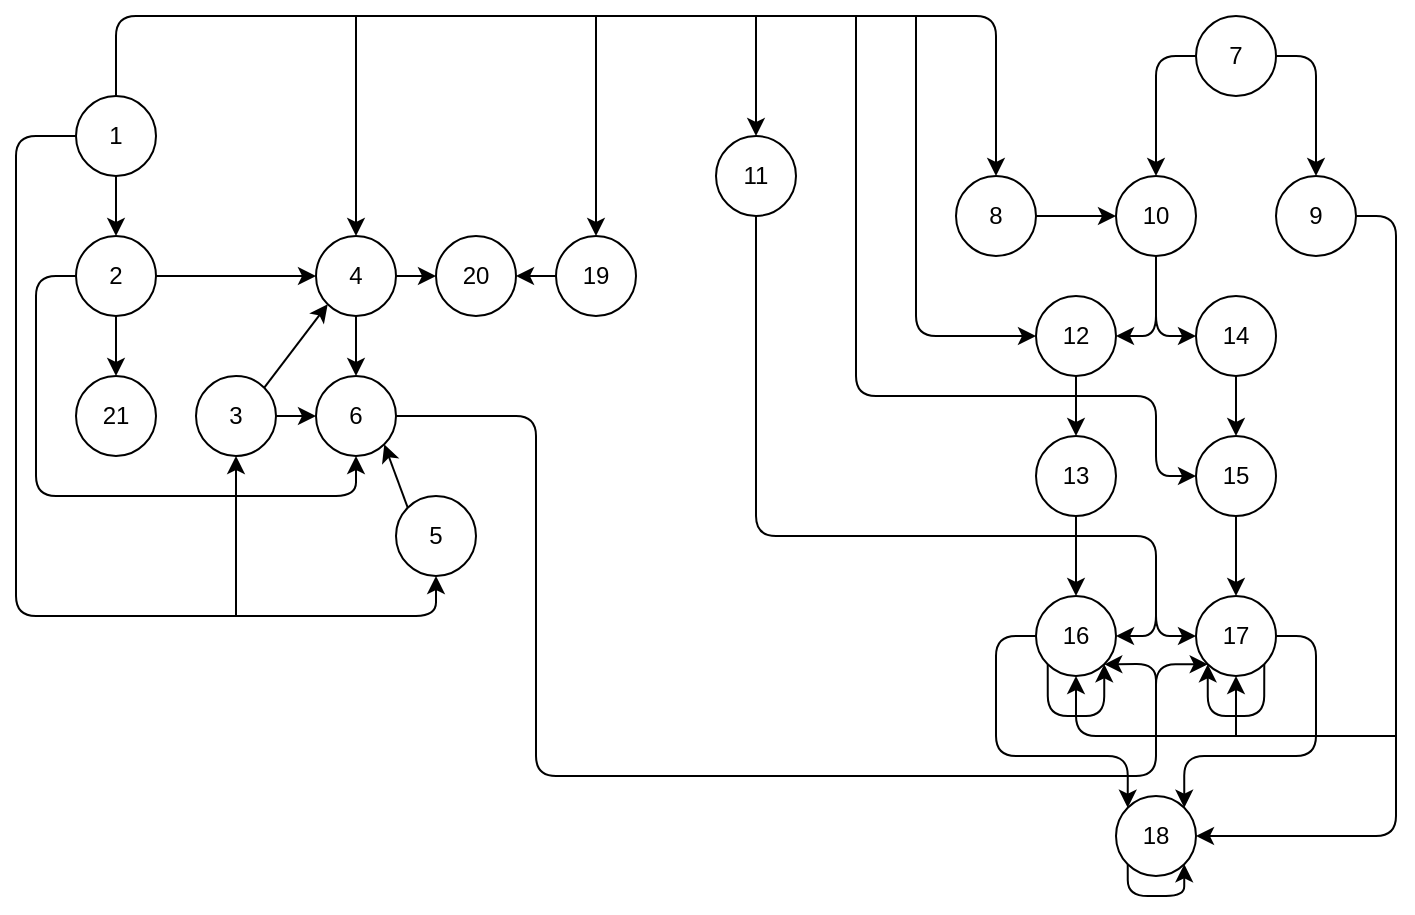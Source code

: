 <mxfile version="15.6.6" type="device" pages="2"><diagram id="sIWD03UoSrp1MVvhEklD" name="01"><mxGraphModel dx="918" dy="1055" grid="1" gridSize="10" guides="1" tooltips="1" connect="1" arrows="1" fold="1" page="1" pageScale="1" pageWidth="827" pageHeight="1169" math="0" shadow="0"><root><mxCell id="cC8nksMM2EIFNQkMc0C5-0"/><mxCell id="cC8nksMM2EIFNQkMc0C5-1" parent="cC8nksMM2EIFNQkMc0C5-0"/><mxCell id="xscF3Gk0BvDNS_Mtw-Uz-2" style="edgeStyle=orthogonalEdgeStyle;rounded=0;orthogonalLoop=1;jettySize=auto;html=1;exitX=0.5;exitY=1;exitDx=0;exitDy=0;entryX=0.5;entryY=0;entryDx=0;entryDy=0;labelBackgroundColor=default;fontColor=default;strokeColor=default;" edge="1" parent="cC8nksMM2EIFNQkMc0C5-1" source="xscF3Gk0BvDNS_Mtw-Uz-0" target="xscF3Gk0BvDNS_Mtw-Uz-1"><mxGeometry relative="1" as="geometry"/></mxCell><mxCell id="xscF3Gk0BvDNS_Mtw-Uz-11" style="edgeStyle=orthogonalEdgeStyle;rounded=1;orthogonalLoop=1;jettySize=auto;html=1;exitX=0.5;exitY=0;exitDx=0;exitDy=0;labelBackgroundColor=default;fontColor=default;strokeColor=default;entryX=0.5;entryY=0;entryDx=0;entryDy=0;" edge="1" parent="cC8nksMM2EIFNQkMc0C5-1" source="xscF3Gk0BvDNS_Mtw-Uz-0" target="xscF3Gk0BvDNS_Mtw-Uz-42"><mxGeometry relative="1" as="geometry"><mxPoint x="420" y="60" as="targetPoint"/><Array as="points"><mxPoint x="70" y="20"/><mxPoint x="510" y="20"/></Array></mxGeometry></mxCell><mxCell id="xscF3Gk0BvDNS_Mtw-Uz-25" style="edgeStyle=orthogonalEdgeStyle;rounded=1;orthogonalLoop=1;jettySize=auto;html=1;exitX=0;exitY=0.5;exitDx=0;exitDy=0;entryX=0.5;entryY=1;entryDx=0;entryDy=0;labelBackgroundColor=default;fontColor=default;strokeColor=default;" edge="1" parent="cC8nksMM2EIFNQkMc0C5-1" source="xscF3Gk0BvDNS_Mtw-Uz-0" target="xscF3Gk0BvDNS_Mtw-Uz-7"><mxGeometry relative="1" as="geometry"><Array as="points"><mxPoint x="20" y="80"/><mxPoint x="20" y="320"/><mxPoint x="230" y="320"/></Array></mxGeometry></mxCell><mxCell id="xscF3Gk0BvDNS_Mtw-Uz-0" value="1" style="ellipse;whiteSpace=wrap;html=1;aspect=fixed;fillColor=default;strokeColor=default;fontColor=default;labelBackgroundColor=default;" vertex="1" parent="cC8nksMM2EIFNQkMc0C5-1"><mxGeometry x="50" y="60" width="40" height="40" as="geometry"/></mxCell><mxCell id="xscF3Gk0BvDNS_Mtw-Uz-4" style="edgeStyle=orthogonalEdgeStyle;rounded=0;orthogonalLoop=1;jettySize=auto;html=1;exitX=0.5;exitY=1;exitDx=0;exitDy=0;entryX=0.5;entryY=0;entryDx=0;entryDy=0;labelBackgroundColor=default;fontColor=default;strokeColor=default;" edge="1" parent="cC8nksMM2EIFNQkMc0C5-1" source="xscF3Gk0BvDNS_Mtw-Uz-1" target="xscF3Gk0BvDNS_Mtw-Uz-3"><mxGeometry relative="1" as="geometry"/></mxCell><mxCell id="xscF3Gk0BvDNS_Mtw-Uz-10" style="edgeStyle=orthogonalEdgeStyle;rounded=0;orthogonalLoop=1;jettySize=auto;html=1;exitX=1;exitY=0.5;exitDx=0;exitDy=0;entryX=0;entryY=0.5;entryDx=0;entryDy=0;labelBackgroundColor=default;fontColor=default;strokeColor=default;" edge="1" parent="cC8nksMM2EIFNQkMc0C5-1" source="xscF3Gk0BvDNS_Mtw-Uz-1" target="xscF3Gk0BvDNS_Mtw-Uz-5"><mxGeometry relative="1" as="geometry"/></mxCell><mxCell id="xscF3Gk0BvDNS_Mtw-Uz-16" style="edgeStyle=orthogonalEdgeStyle;rounded=1;orthogonalLoop=1;jettySize=auto;html=1;exitX=0;exitY=0.5;exitDx=0;exitDy=0;entryX=0.5;entryY=1;entryDx=0;entryDy=0;labelBackgroundColor=default;fontColor=default;strokeColor=default;" edge="1" parent="cC8nksMM2EIFNQkMc0C5-1" source="xscF3Gk0BvDNS_Mtw-Uz-1" target="xscF3Gk0BvDNS_Mtw-Uz-6"><mxGeometry relative="1" as="geometry"><Array as="points"><mxPoint x="30" y="150"/><mxPoint x="30" y="260"/><mxPoint x="190" y="260"/></Array></mxGeometry></mxCell><mxCell id="xscF3Gk0BvDNS_Mtw-Uz-1" value="2" style="ellipse;whiteSpace=wrap;html=1;aspect=fixed;fillColor=default;strokeColor=default;fontColor=default;labelBackgroundColor=default;" vertex="1" parent="cC8nksMM2EIFNQkMc0C5-1"><mxGeometry x="50" y="130" width="40" height="40" as="geometry"/></mxCell><mxCell id="xscF3Gk0BvDNS_Mtw-Uz-3" value="21" style="ellipse;whiteSpace=wrap;html=1;aspect=fixed;fillColor=default;strokeColor=default;fontColor=default;labelBackgroundColor=default;" vertex="1" parent="cC8nksMM2EIFNQkMc0C5-1"><mxGeometry x="50" y="200" width="40" height="40" as="geometry"/></mxCell><mxCell id="xscF3Gk0BvDNS_Mtw-Uz-22" style="edgeStyle=orthogonalEdgeStyle;rounded=1;orthogonalLoop=1;jettySize=auto;html=1;exitX=1;exitY=0.5;exitDx=0;exitDy=0;entryX=0;entryY=0.5;entryDx=0;entryDy=0;labelBackgroundColor=default;fontColor=default;strokeColor=default;" edge="1" parent="cC8nksMM2EIFNQkMc0C5-1" source="xscF3Gk0BvDNS_Mtw-Uz-5" target="xscF3Gk0BvDNS_Mtw-Uz-19"><mxGeometry relative="1" as="geometry"/></mxCell><mxCell id="xscF3Gk0BvDNS_Mtw-Uz-24" style="edgeStyle=orthogonalEdgeStyle;rounded=1;orthogonalLoop=1;jettySize=auto;html=1;exitX=0.5;exitY=1;exitDx=0;exitDy=0;entryX=0.5;entryY=0;entryDx=0;entryDy=0;labelBackgroundColor=default;fontColor=default;strokeColor=default;" edge="1" parent="cC8nksMM2EIFNQkMc0C5-1" source="xscF3Gk0BvDNS_Mtw-Uz-5" target="xscF3Gk0BvDNS_Mtw-Uz-6"><mxGeometry relative="1" as="geometry"/></mxCell><mxCell id="xscF3Gk0BvDNS_Mtw-Uz-5" value="4" style="ellipse;whiteSpace=wrap;html=1;aspect=fixed;fillColor=default;strokeColor=default;fontColor=default;labelBackgroundColor=default;" vertex="1" parent="cC8nksMM2EIFNQkMc0C5-1"><mxGeometry x="170" y="130" width="40" height="40" as="geometry"/></mxCell><mxCell id="xscF3Gk0BvDNS_Mtw-Uz-31" style="edgeStyle=orthogonalEdgeStyle;rounded=1;orthogonalLoop=1;jettySize=auto;html=1;exitX=1;exitY=0.5;exitDx=0;exitDy=0;labelBackgroundColor=default;fontColor=default;strokeColor=default;entryX=0;entryY=1;entryDx=0;entryDy=0;" edge="1" parent="cC8nksMM2EIFNQkMc0C5-1" source="xscF3Gk0BvDNS_Mtw-Uz-6" target="xscF3Gk0BvDNS_Mtw-Uz-55"><mxGeometry relative="1" as="geometry"><mxPoint x="300" y="220" as="targetPoint"/><Array as="points"><mxPoint x="280" y="220"/><mxPoint x="280" y="400"/><mxPoint x="590" y="400"/><mxPoint x="590" y="344"/></Array></mxGeometry></mxCell><mxCell id="xscF3Gk0BvDNS_Mtw-Uz-6" value="6" style="ellipse;whiteSpace=wrap;html=1;aspect=fixed;fillColor=default;strokeColor=default;fontColor=default;labelBackgroundColor=default;" vertex="1" parent="cC8nksMM2EIFNQkMc0C5-1"><mxGeometry x="170" y="200" width="40" height="40" as="geometry"/></mxCell><mxCell id="xscF3Gk0BvDNS_Mtw-Uz-7" value="5" style="ellipse;whiteSpace=wrap;html=1;aspect=fixed;fillColor=default;strokeColor=default;fontColor=default;labelBackgroundColor=default;" vertex="1" parent="cC8nksMM2EIFNQkMc0C5-1"><mxGeometry x="210" y="260" width="40" height="40" as="geometry"/></mxCell><mxCell id="xscF3Gk0BvDNS_Mtw-Uz-17" style="edgeStyle=orthogonalEdgeStyle;rounded=1;orthogonalLoop=1;jettySize=auto;html=1;exitX=1;exitY=0.5;exitDx=0;exitDy=0;entryX=0;entryY=0.5;entryDx=0;entryDy=0;labelBackgroundColor=default;fontColor=default;strokeColor=default;" edge="1" parent="cC8nksMM2EIFNQkMc0C5-1" source="xscF3Gk0BvDNS_Mtw-Uz-8" target="xscF3Gk0BvDNS_Mtw-Uz-6"><mxGeometry relative="1" as="geometry"/></mxCell><mxCell id="xscF3Gk0BvDNS_Mtw-Uz-8" value="3" style="ellipse;whiteSpace=wrap;html=1;aspect=fixed;fillColor=default;strokeColor=default;fontColor=default;labelBackgroundColor=default;" vertex="1" parent="cC8nksMM2EIFNQkMc0C5-1"><mxGeometry x="110" y="200" width="40" height="40" as="geometry"/></mxCell><mxCell id="xscF3Gk0BvDNS_Mtw-Uz-15" value="" style="endArrow=classic;html=1;rounded=1;labelBackgroundColor=default;fontColor=default;strokeColor=default;entryX=0;entryY=1;entryDx=0;entryDy=0;exitX=1;exitY=0;exitDx=0;exitDy=0;" edge="1" parent="cC8nksMM2EIFNQkMc0C5-1" source="xscF3Gk0BvDNS_Mtw-Uz-8" target="xscF3Gk0BvDNS_Mtw-Uz-5"><mxGeometry width="50" height="50" relative="1" as="geometry"><mxPoint x="340" y="-160" as="sourcePoint"/><mxPoint x="390" y="-210" as="targetPoint"/></mxGeometry></mxCell><mxCell id="xscF3Gk0BvDNS_Mtw-Uz-19" value="20" style="ellipse;whiteSpace=wrap;html=1;aspect=fixed;fillColor=default;strokeColor=default;fontColor=default;labelBackgroundColor=default;" vertex="1" parent="cC8nksMM2EIFNQkMc0C5-1"><mxGeometry x="230" y="130" width="40" height="40" as="geometry"/></mxCell><mxCell id="xscF3Gk0BvDNS_Mtw-Uz-21" style="edgeStyle=orthogonalEdgeStyle;rounded=1;orthogonalLoop=1;jettySize=auto;html=1;exitX=0;exitY=0.5;exitDx=0;exitDy=0;entryX=1;entryY=0.5;entryDx=0;entryDy=0;labelBackgroundColor=default;fontColor=default;strokeColor=default;" edge="1" parent="cC8nksMM2EIFNQkMc0C5-1" source="xscF3Gk0BvDNS_Mtw-Uz-20" target="xscF3Gk0BvDNS_Mtw-Uz-19"><mxGeometry relative="1" as="geometry"/></mxCell><mxCell id="xscF3Gk0BvDNS_Mtw-Uz-20" value="19" style="ellipse;whiteSpace=wrap;html=1;aspect=fixed;fillColor=default;strokeColor=default;fontColor=default;labelBackgroundColor=default;" vertex="1" parent="cC8nksMM2EIFNQkMc0C5-1"><mxGeometry x="290" y="130" width="40" height="40" as="geometry"/></mxCell><mxCell id="xscF3Gk0BvDNS_Mtw-Uz-23" value="" style="endArrow=classic;html=1;rounded=1;labelBackgroundColor=default;fontColor=default;strokeColor=default;entryX=0.5;entryY=0;entryDx=0;entryDy=0;" edge="1" parent="cC8nksMM2EIFNQkMc0C5-1" target="xscF3Gk0BvDNS_Mtw-Uz-20"><mxGeometry width="50" height="50" relative="1" as="geometry"><mxPoint x="310" y="20" as="sourcePoint"/><mxPoint x="390" y="-210" as="targetPoint"/></mxGeometry></mxCell><mxCell id="xscF3Gk0BvDNS_Mtw-Uz-26" value="" style="endArrow=classic;html=1;rounded=1;labelBackgroundColor=default;fontColor=default;strokeColor=default;entryX=1;entryY=1;entryDx=0;entryDy=0;exitX=0;exitY=0;exitDx=0;exitDy=0;" edge="1" parent="cC8nksMM2EIFNQkMc0C5-1" source="xscF3Gk0BvDNS_Mtw-Uz-7" target="xscF3Gk0BvDNS_Mtw-Uz-6"><mxGeometry width="50" height="50" relative="1" as="geometry"><mxPoint x="340" y="50" as="sourcePoint"/><mxPoint x="390" as="targetPoint"/></mxGeometry></mxCell><mxCell id="xscF3Gk0BvDNS_Mtw-Uz-29" value="" style="endArrow=classic;html=1;rounded=1;labelBackgroundColor=default;fontColor=default;strokeColor=default;entryX=0.5;entryY=1;entryDx=0;entryDy=0;" edge="1" parent="cC8nksMM2EIFNQkMc0C5-1" target="xscF3Gk0BvDNS_Mtw-Uz-8"><mxGeometry width="50" height="50" relative="1" as="geometry"><mxPoint x="130" y="320" as="sourcePoint"/><mxPoint x="390" y="-170" as="targetPoint"/></mxGeometry></mxCell><mxCell id="xscF3Gk0BvDNS_Mtw-Uz-30" value="" style="endArrow=classic;html=1;rounded=1;labelBackgroundColor=default;fontColor=default;strokeColor=default;entryX=0.5;entryY=0;entryDx=0;entryDy=0;" edge="1" parent="cC8nksMM2EIFNQkMc0C5-1" target="xscF3Gk0BvDNS_Mtw-Uz-5"><mxGeometry width="50" height="50" relative="1" as="geometry"><mxPoint x="190" y="20" as="sourcePoint"/><mxPoint x="390" y="-170" as="targetPoint"/></mxGeometry></mxCell><mxCell id="xscF3Gk0BvDNS_Mtw-Uz-36" style="edgeStyle=orthogonalEdgeStyle;rounded=1;orthogonalLoop=1;jettySize=auto;html=1;exitX=1;exitY=0.5;exitDx=0;exitDy=0;entryX=0.5;entryY=0;entryDx=0;entryDy=0;labelBackgroundColor=default;fontColor=default;strokeColor=default;" edge="1" parent="cC8nksMM2EIFNQkMc0C5-1" source="xscF3Gk0BvDNS_Mtw-Uz-32" target="xscF3Gk0BvDNS_Mtw-Uz-34"><mxGeometry relative="1" as="geometry"/></mxCell><mxCell id="xscF3Gk0BvDNS_Mtw-Uz-37" style="edgeStyle=orthogonalEdgeStyle;rounded=1;orthogonalLoop=1;jettySize=auto;html=1;exitX=0;exitY=0.5;exitDx=0;exitDy=0;entryX=0.5;entryY=0;entryDx=0;entryDy=0;labelBackgroundColor=default;fontColor=default;strokeColor=default;" edge="1" parent="cC8nksMM2EIFNQkMc0C5-1" source="xscF3Gk0BvDNS_Mtw-Uz-32" target="xscF3Gk0BvDNS_Mtw-Uz-33"><mxGeometry relative="1" as="geometry"/></mxCell><mxCell id="xscF3Gk0BvDNS_Mtw-Uz-32" value="7" style="ellipse;whiteSpace=wrap;html=1;aspect=fixed;fillColor=default;strokeColor=default;fontColor=default;labelBackgroundColor=default;" vertex="1" parent="cC8nksMM2EIFNQkMc0C5-1"><mxGeometry x="610" y="20" width="40" height="40" as="geometry"/></mxCell><mxCell id="xscF3Gk0BvDNS_Mtw-Uz-40" style="edgeStyle=orthogonalEdgeStyle;rounded=1;orthogonalLoop=1;jettySize=auto;html=1;exitX=0.5;exitY=1;exitDx=0;exitDy=0;entryX=0;entryY=0.5;entryDx=0;entryDy=0;labelBackgroundColor=default;fontColor=default;strokeColor=default;" edge="1" parent="cC8nksMM2EIFNQkMc0C5-1" source="xscF3Gk0BvDNS_Mtw-Uz-33" target="xscF3Gk0BvDNS_Mtw-Uz-38"><mxGeometry relative="1" as="geometry"/></mxCell><mxCell id="xscF3Gk0BvDNS_Mtw-Uz-41" style="edgeStyle=orthogonalEdgeStyle;rounded=1;orthogonalLoop=1;jettySize=auto;html=1;exitX=0.5;exitY=1;exitDx=0;exitDy=0;entryX=1;entryY=0.5;entryDx=0;entryDy=0;labelBackgroundColor=default;fontColor=default;strokeColor=default;" edge="1" parent="cC8nksMM2EIFNQkMc0C5-1" source="xscF3Gk0BvDNS_Mtw-Uz-33" target="xscF3Gk0BvDNS_Mtw-Uz-39"><mxGeometry relative="1" as="geometry"/></mxCell><mxCell id="xscF3Gk0BvDNS_Mtw-Uz-33" value="10" style="ellipse;whiteSpace=wrap;html=1;aspect=fixed;fillColor=default;strokeColor=default;fontColor=default;labelBackgroundColor=default;" vertex="1" parent="cC8nksMM2EIFNQkMc0C5-1"><mxGeometry x="570" y="100" width="40" height="40" as="geometry"/></mxCell><mxCell id="xscF3Gk0BvDNS_Mtw-Uz-67" style="edgeStyle=orthogonalEdgeStyle;rounded=1;orthogonalLoop=1;jettySize=auto;html=1;exitX=1;exitY=0.5;exitDx=0;exitDy=0;entryX=1;entryY=0.5;entryDx=0;entryDy=0;labelBackgroundColor=default;fontColor=default;strokeColor=default;" edge="1" parent="cC8nksMM2EIFNQkMc0C5-1" source="xscF3Gk0BvDNS_Mtw-Uz-34" target="xscF3Gk0BvDNS_Mtw-Uz-62"><mxGeometry relative="1" as="geometry"/></mxCell><mxCell id="xscF3Gk0BvDNS_Mtw-Uz-34" value="9" style="ellipse;whiteSpace=wrap;html=1;aspect=fixed;fillColor=default;strokeColor=default;fontColor=default;labelBackgroundColor=default;" vertex="1" parent="cC8nksMM2EIFNQkMc0C5-1"><mxGeometry x="650" y="100" width="40" height="40" as="geometry"/></mxCell><mxCell id="xscF3Gk0BvDNS_Mtw-Uz-49" style="edgeStyle=orthogonalEdgeStyle;rounded=1;orthogonalLoop=1;jettySize=auto;html=1;exitX=0.5;exitY=1;exitDx=0;exitDy=0;entryX=0.5;entryY=0;entryDx=0;entryDy=0;labelBackgroundColor=default;fontColor=default;strokeColor=default;" edge="1" parent="cC8nksMM2EIFNQkMc0C5-1" source="xscF3Gk0BvDNS_Mtw-Uz-38" target="xscF3Gk0BvDNS_Mtw-Uz-48"><mxGeometry relative="1" as="geometry"/></mxCell><mxCell id="xscF3Gk0BvDNS_Mtw-Uz-38" value="14" style="ellipse;whiteSpace=wrap;html=1;aspect=fixed;fillColor=default;strokeColor=default;fontColor=default;labelBackgroundColor=default;" vertex="1" parent="cC8nksMM2EIFNQkMc0C5-1"><mxGeometry x="610" y="160" width="40" height="40" as="geometry"/></mxCell><mxCell id="xscF3Gk0BvDNS_Mtw-Uz-45" style="edgeStyle=orthogonalEdgeStyle;rounded=1;orthogonalLoop=1;jettySize=auto;html=1;exitX=0.5;exitY=1;exitDx=0;exitDy=0;entryX=0.5;entryY=0;entryDx=0;entryDy=0;labelBackgroundColor=default;fontColor=default;strokeColor=default;" edge="1" parent="cC8nksMM2EIFNQkMc0C5-1" source="xscF3Gk0BvDNS_Mtw-Uz-39" target="xscF3Gk0BvDNS_Mtw-Uz-44"><mxGeometry relative="1" as="geometry"/></mxCell><mxCell id="xscF3Gk0BvDNS_Mtw-Uz-39" value="12" style="ellipse;whiteSpace=wrap;html=1;aspect=fixed;fillColor=default;strokeColor=default;fontColor=default;labelBackgroundColor=default;" vertex="1" parent="cC8nksMM2EIFNQkMc0C5-1"><mxGeometry x="530" y="160" width="40" height="40" as="geometry"/></mxCell><mxCell id="xscF3Gk0BvDNS_Mtw-Uz-46" style="edgeStyle=orthogonalEdgeStyle;rounded=1;orthogonalLoop=1;jettySize=auto;html=1;exitX=1;exitY=0.5;exitDx=0;exitDy=0;entryX=0;entryY=0.5;entryDx=0;entryDy=0;labelBackgroundColor=default;fontColor=default;strokeColor=default;" edge="1" parent="cC8nksMM2EIFNQkMc0C5-1" source="xscF3Gk0BvDNS_Mtw-Uz-42" target="xscF3Gk0BvDNS_Mtw-Uz-33"><mxGeometry relative="1" as="geometry"/></mxCell><mxCell id="xscF3Gk0BvDNS_Mtw-Uz-42" value="8" style="ellipse;whiteSpace=wrap;html=1;aspect=fixed;fillColor=default;strokeColor=default;fontColor=default;labelBackgroundColor=default;" vertex="1" parent="cC8nksMM2EIFNQkMc0C5-1"><mxGeometry x="490" y="100" width="40" height="40" as="geometry"/></mxCell><mxCell id="xscF3Gk0BvDNS_Mtw-Uz-57" style="edgeStyle=orthogonalEdgeStyle;rounded=1;orthogonalLoop=1;jettySize=auto;html=1;exitX=0.5;exitY=1;exitDx=0;exitDy=0;entryX=0.5;entryY=0;entryDx=0;entryDy=0;labelBackgroundColor=default;fontColor=default;strokeColor=default;" edge="1" parent="cC8nksMM2EIFNQkMc0C5-1" source="xscF3Gk0BvDNS_Mtw-Uz-44" target="xscF3Gk0BvDNS_Mtw-Uz-56"><mxGeometry relative="1" as="geometry"/></mxCell><mxCell id="xscF3Gk0BvDNS_Mtw-Uz-44" value="13" style="ellipse;whiteSpace=wrap;html=1;aspect=fixed;fillColor=default;strokeColor=default;fontColor=default;labelBackgroundColor=default;" vertex="1" parent="cC8nksMM2EIFNQkMc0C5-1"><mxGeometry x="530" y="230" width="40" height="40" as="geometry"/></mxCell><mxCell id="xscF3Gk0BvDNS_Mtw-Uz-58" style="edgeStyle=orthogonalEdgeStyle;rounded=1;orthogonalLoop=1;jettySize=auto;html=1;exitX=0.5;exitY=1;exitDx=0;exitDy=0;entryX=0.5;entryY=0;entryDx=0;entryDy=0;labelBackgroundColor=default;fontColor=default;strokeColor=default;" edge="1" parent="cC8nksMM2EIFNQkMc0C5-1" source="xscF3Gk0BvDNS_Mtw-Uz-48" target="xscF3Gk0BvDNS_Mtw-Uz-55"><mxGeometry relative="1" as="geometry"/></mxCell><mxCell id="xscF3Gk0BvDNS_Mtw-Uz-48" value="15" style="ellipse;whiteSpace=wrap;html=1;aspect=fixed;fillColor=default;strokeColor=default;fontColor=default;labelBackgroundColor=default;" vertex="1" parent="cC8nksMM2EIFNQkMc0C5-1"><mxGeometry x="610" y="230" width="40" height="40" as="geometry"/></mxCell><mxCell id="xscF3Gk0BvDNS_Mtw-Uz-50" value="" style="endArrow=classic;html=1;rounded=1;labelBackgroundColor=default;fontColor=default;strokeColor=default;entryX=0;entryY=0.5;entryDx=0;entryDy=0;" edge="1" parent="cC8nksMM2EIFNQkMc0C5-1" target="xscF3Gk0BvDNS_Mtw-Uz-48"><mxGeometry width="50" height="50" relative="1" as="geometry"><mxPoint x="440" y="20" as="sourcePoint"/><mxPoint x="590" y="230" as="targetPoint"/><Array as="points"><mxPoint x="440" y="210"/><mxPoint x="590" y="210"/><mxPoint x="590" y="250"/></Array></mxGeometry></mxCell><mxCell id="xscF3Gk0BvDNS_Mtw-Uz-53" value="11" style="ellipse;whiteSpace=wrap;html=1;aspect=fixed;fillColor=default;strokeColor=default;fontColor=default;labelBackgroundColor=default;" vertex="1" parent="cC8nksMM2EIFNQkMc0C5-1"><mxGeometry x="370" y="80" width="40" height="40" as="geometry"/></mxCell><mxCell id="xscF3Gk0BvDNS_Mtw-Uz-54" value="" style="endArrow=classic;html=1;rounded=1;labelBackgroundColor=default;fontColor=default;strokeColor=default;entryX=0.5;entryY=0;entryDx=0;entryDy=0;" edge="1" parent="cC8nksMM2EIFNQkMc0C5-1" target="xscF3Gk0BvDNS_Mtw-Uz-53"><mxGeometry width="50" height="50" relative="1" as="geometry"><mxPoint x="390" y="20" as="sourcePoint"/><mxPoint x="320" y="-250" as="targetPoint"/></mxGeometry></mxCell><mxCell id="xscF3Gk0BvDNS_Mtw-Uz-72" style="edgeStyle=orthogonalEdgeStyle;rounded=1;orthogonalLoop=1;jettySize=auto;html=1;exitX=1;exitY=0.5;exitDx=0;exitDy=0;entryX=1;entryY=0;entryDx=0;entryDy=0;labelBackgroundColor=default;fontColor=default;strokeColor=default;" edge="1" parent="cC8nksMM2EIFNQkMc0C5-1" source="xscF3Gk0BvDNS_Mtw-Uz-55" target="xscF3Gk0BvDNS_Mtw-Uz-62"><mxGeometry relative="1" as="geometry"><Array as="points"><mxPoint x="670" y="330"/><mxPoint x="670" y="390"/><mxPoint x="604" y="390"/></Array></mxGeometry></mxCell><mxCell id="xscF3Gk0BvDNS_Mtw-Uz-55" value="17" style="ellipse;whiteSpace=wrap;html=1;aspect=fixed;fillColor=default;strokeColor=default;fontColor=default;labelBackgroundColor=default;" vertex="1" parent="cC8nksMM2EIFNQkMc0C5-1"><mxGeometry x="610" y="310" width="40" height="40" as="geometry"/></mxCell><mxCell id="xscF3Gk0BvDNS_Mtw-Uz-71" style="edgeStyle=orthogonalEdgeStyle;rounded=1;orthogonalLoop=1;jettySize=auto;html=1;exitX=0;exitY=0.5;exitDx=0;exitDy=0;entryX=0;entryY=0;entryDx=0;entryDy=0;labelBackgroundColor=default;fontColor=default;strokeColor=default;" edge="1" parent="cC8nksMM2EIFNQkMc0C5-1" source="xscF3Gk0BvDNS_Mtw-Uz-56" target="xscF3Gk0BvDNS_Mtw-Uz-62"><mxGeometry relative="1" as="geometry"><Array as="points"><mxPoint x="510" y="330"/><mxPoint x="510" y="390"/><mxPoint x="576" y="390"/></Array></mxGeometry></mxCell><mxCell id="xscF3Gk0BvDNS_Mtw-Uz-56" value="16" style="ellipse;whiteSpace=wrap;html=1;aspect=fixed;fillColor=default;strokeColor=default;fontColor=default;labelBackgroundColor=default;" vertex="1" parent="cC8nksMM2EIFNQkMc0C5-1"><mxGeometry x="530" y="310" width="40" height="40" as="geometry"/></mxCell><mxCell id="xscF3Gk0BvDNS_Mtw-Uz-59" value="" style="endArrow=classic;html=1;rounded=1;labelBackgroundColor=default;fontColor=default;strokeColor=default;exitX=0.5;exitY=1;exitDx=0;exitDy=0;entryX=0;entryY=0.5;entryDx=0;entryDy=0;" edge="1" parent="cC8nksMM2EIFNQkMc0C5-1" source="xscF3Gk0BvDNS_Mtw-Uz-53" target="xscF3Gk0BvDNS_Mtw-Uz-55"><mxGeometry width="50" height="50" relative="1" as="geometry"><mxPoint x="270" y="40" as="sourcePoint"/><mxPoint x="320" y="-10" as="targetPoint"/><Array as="points"><mxPoint x="390" y="280"/><mxPoint x="590" y="280"/><mxPoint x="590" y="330"/></Array></mxGeometry></mxCell><mxCell id="xscF3Gk0BvDNS_Mtw-Uz-60" value="" style="endArrow=classic;html=1;rounded=1;labelBackgroundColor=default;fontColor=default;strokeColor=default;entryX=1;entryY=0.5;entryDx=0;entryDy=0;" edge="1" parent="cC8nksMM2EIFNQkMc0C5-1" target="xscF3Gk0BvDNS_Mtw-Uz-56"><mxGeometry width="50" height="50" relative="1" as="geometry"><mxPoint x="590" y="300" as="sourcePoint"/><mxPoint x="510" y="160" as="targetPoint"/><Array as="points"><mxPoint x="590" y="330"/></Array></mxGeometry></mxCell><mxCell id="xscF3Gk0BvDNS_Mtw-Uz-61" value="" style="endArrow=classic;html=1;rounded=1;labelBackgroundColor=default;fontColor=default;strokeColor=default;entryX=0;entryY=0.5;entryDx=0;entryDy=0;" edge="1" parent="cC8nksMM2EIFNQkMc0C5-1" target="xscF3Gk0BvDNS_Mtw-Uz-39"><mxGeometry width="50" height="50" relative="1" as="geometry"><mxPoint x="470" y="20" as="sourcePoint"/><mxPoint x="350" y="-150" as="targetPoint"/><Array as="points"><mxPoint x="470" y="180"/></Array></mxGeometry></mxCell><mxCell id="xscF3Gk0BvDNS_Mtw-Uz-62" value="18" style="ellipse;whiteSpace=wrap;html=1;aspect=fixed;fillColor=default;strokeColor=default;fontColor=default;labelBackgroundColor=default;" vertex="1" parent="cC8nksMM2EIFNQkMc0C5-1"><mxGeometry x="570" y="410" width="40" height="40" as="geometry"/></mxCell><mxCell id="xscF3Gk0BvDNS_Mtw-Uz-64" style="edgeStyle=orthogonalEdgeStyle;rounded=1;orthogonalLoop=1;jettySize=auto;html=1;exitX=0;exitY=1;exitDx=0;exitDy=0;entryX=1;entryY=1;entryDx=0;entryDy=0;labelBackgroundColor=default;fontColor=default;strokeColor=default;" edge="1" parent="cC8nksMM2EIFNQkMc0C5-1" source="xscF3Gk0BvDNS_Mtw-Uz-56" target="xscF3Gk0BvDNS_Mtw-Uz-56"><mxGeometry relative="1" as="geometry"><Array as="points"><mxPoint x="536" y="370"/><mxPoint x="564" y="370"/></Array></mxGeometry></mxCell><mxCell id="xscF3Gk0BvDNS_Mtw-Uz-65" style="edgeStyle=orthogonalEdgeStyle;rounded=1;orthogonalLoop=1;jettySize=auto;html=1;exitX=1;exitY=1;exitDx=0;exitDy=0;entryX=0;entryY=1;entryDx=0;entryDy=0;labelBackgroundColor=default;fontColor=default;strokeColor=default;" edge="1" parent="cC8nksMM2EIFNQkMc0C5-1" source="xscF3Gk0BvDNS_Mtw-Uz-55" target="xscF3Gk0BvDNS_Mtw-Uz-55"><mxGeometry relative="1" as="geometry"><Array as="points"><mxPoint x="644" y="370"/><mxPoint x="616" y="370"/></Array></mxGeometry></mxCell><mxCell id="xscF3Gk0BvDNS_Mtw-Uz-66" style="edgeStyle=orthogonalEdgeStyle;rounded=1;orthogonalLoop=1;jettySize=auto;html=1;exitX=0;exitY=1;exitDx=0;exitDy=0;entryX=1;entryY=1;entryDx=0;entryDy=0;labelBackgroundColor=default;fontColor=default;strokeColor=default;" edge="1" parent="cC8nksMM2EIFNQkMc0C5-1" source="xscF3Gk0BvDNS_Mtw-Uz-62" target="xscF3Gk0BvDNS_Mtw-Uz-62"><mxGeometry relative="1" as="geometry"><Array as="points"><mxPoint x="576" y="460"/><mxPoint x="604" y="460"/></Array></mxGeometry></mxCell><mxCell id="xscF3Gk0BvDNS_Mtw-Uz-68" value="" style="endArrow=classic;html=1;rounded=1;labelBackgroundColor=default;fontColor=default;strokeColor=default;entryX=0.5;entryY=1;entryDx=0;entryDy=0;" edge="1" parent="cC8nksMM2EIFNQkMc0C5-1" target="xscF3Gk0BvDNS_Mtw-Uz-56"><mxGeometry width="50" height="50" relative="1" as="geometry"><mxPoint x="710" y="380" as="sourcePoint"/><mxPoint x="550" y="230" as="targetPoint"/><Array as="points"><mxPoint x="550" y="380"/></Array></mxGeometry></mxCell><mxCell id="xscF3Gk0BvDNS_Mtw-Uz-69" value="" style="endArrow=classic;html=1;rounded=1;labelBackgroundColor=default;fontColor=default;strokeColor=default;entryX=0.5;entryY=1;entryDx=0;entryDy=0;" edge="1" parent="cC8nksMM2EIFNQkMc0C5-1" target="xscF3Gk0BvDNS_Mtw-Uz-55"><mxGeometry width="50" height="50" relative="1" as="geometry"><mxPoint x="630" y="380" as="sourcePoint"/><mxPoint x="550" y="230" as="targetPoint"/></mxGeometry></mxCell><mxCell id="xscF3Gk0BvDNS_Mtw-Uz-70" value="" style="endArrow=classic;html=1;rounded=1;labelBackgroundColor=default;fontColor=default;strokeColor=default;entryX=1;entryY=1;entryDx=0;entryDy=0;" edge="1" parent="cC8nksMM2EIFNQkMc0C5-1" target="xscF3Gk0BvDNS_Mtw-Uz-56"><mxGeometry width="50" height="50" relative="1" as="geometry"><mxPoint x="590" y="360" as="sourcePoint"/><mxPoint x="490" y="140" as="targetPoint"/><Array as="points"><mxPoint x="590" y="344"/></Array></mxGeometry></mxCell></root></mxGraphModel></diagram><diagram id="ZU1zYq6JRc_kclTYHkv8" name="00"><mxGraphModel dx="769" dy="904" grid="1" gridSize="10" guides="1" tooltips="1" connect="1" arrows="1" fold="1" page="1" pageScale="1" pageWidth="827" pageHeight="1169" math="0" shadow="0"><root><mxCell id="0"/><mxCell id="1" parent="0"/><mxCell id="7kkt9byQu4-xc6_w_gCr-6" style="edgeStyle=orthogonalEdgeStyle;rounded=0;orthogonalLoop=1;jettySize=auto;html=1;exitX=1;exitY=0.5;exitDx=0;exitDy=0;entryX=0;entryY=0.5;entryDx=0;entryDy=0;fontColor=default;strokeColor=default;labelBackgroundColor=default;" edge="1" parent="1" source="7kkt9byQu4-xc6_w_gCr-1" target="7kkt9byQu4-xc6_w_gCr-2"><mxGeometry relative="1" as="geometry"/></mxCell><mxCell id="7kkt9byQu4-xc6_w_gCr-1" value="1" style="ellipse;whiteSpace=wrap;html=1;aspect=fixed;fillColor=default;strokeColor=default;fontColor=default;" vertex="1" parent="1"><mxGeometry x="50" y="80" width="40" height="40" as="geometry"/></mxCell><mxCell id="7kkt9byQu4-xc6_w_gCr-7" style="edgeStyle=orthogonalEdgeStyle;rounded=0;orthogonalLoop=1;jettySize=auto;html=1;exitX=1;exitY=0.5;exitDx=0;exitDy=0;entryX=0;entryY=0.5;entryDx=0;entryDy=0;fontColor=default;" edge="1" parent="1" source="7kkt9byQu4-xc6_w_gCr-2" target="7kkt9byQu4-xc6_w_gCr-3"><mxGeometry relative="1" as="geometry"/></mxCell><mxCell id="7kkt9byQu4-xc6_w_gCr-2" value="2" style="ellipse;whiteSpace=wrap;html=1;aspect=fixed;fillColor=default;strokeColor=default;fontColor=default;" vertex="1" parent="1"><mxGeometry x="120" y="80" width="40" height="40" as="geometry"/></mxCell><mxCell id="7kkt9byQu4-xc6_w_gCr-21" style="edgeStyle=orthogonalEdgeStyle;rounded=0;orthogonalLoop=1;jettySize=auto;html=1;exitX=1;exitY=0.5;exitDx=0;exitDy=0;entryX=0;entryY=0.5;entryDx=0;entryDy=0;labelBackgroundColor=default;fontColor=default;strokeColor=default;" edge="1" parent="1" source="7kkt9byQu4-xc6_w_gCr-3" target="7kkt9byQu4-xc6_w_gCr-20"><mxGeometry relative="1" as="geometry"/></mxCell><mxCell id="7kkt9byQu4-xc6_w_gCr-3" value="3" style="ellipse;whiteSpace=wrap;html=1;aspect=fixed;fillColor=default;strokeColor=default;fontColor=default;" vertex="1" parent="1"><mxGeometry x="190" y="80" width="40" height="40" as="geometry"/></mxCell><mxCell id="7kkt9byQu4-xc6_w_gCr-12" style="edgeStyle=orthogonalEdgeStyle;rounded=0;orthogonalLoop=1;jettySize=auto;html=1;exitX=0.5;exitY=1;exitDx=0;exitDy=0;entryX=0.5;entryY=0;entryDx=0;entryDy=0;labelBackgroundColor=default;fontColor=default;strokeColor=default;" edge="1" parent="1" source="7kkt9byQu4-xc6_w_gCr-4" target="7kkt9byQu4-xc6_w_gCr-5"><mxGeometry relative="1" as="geometry"/></mxCell><mxCell id="7kkt9byQu4-xc6_w_gCr-4" value="4" style="ellipse;whiteSpace=wrap;html=1;aspect=fixed;fillColor=default;strokeColor=default;fontColor=default;labelBackgroundColor=default;" vertex="1" parent="1"><mxGeometry x="230" y="140" width="40" height="40" as="geometry"/></mxCell><mxCell id="7kkt9byQu4-xc6_w_gCr-13" style="edgeStyle=orthogonalEdgeStyle;rounded=0;orthogonalLoop=1;jettySize=auto;html=1;exitX=0.5;exitY=1;exitDx=0;exitDy=0;entryX=0.5;entryY=0;entryDx=0;entryDy=0;labelBackgroundColor=default;fontColor=default;strokeColor=default;" edge="1" parent="1" source="7kkt9byQu4-xc6_w_gCr-5" target="7kkt9byQu4-xc6_w_gCr-10"><mxGeometry relative="1" as="geometry"/></mxCell><mxCell id="7kkt9byQu4-xc6_w_gCr-5" value="5" style="ellipse;whiteSpace=wrap;html=1;aspect=fixed;fillColor=default;strokeColor=default;fontColor=default;labelBackgroundColor=default;" vertex="1" parent="1"><mxGeometry x="230" y="200" width="40" height="40" as="geometry"/></mxCell><mxCell id="7kkt9byQu4-xc6_w_gCr-10" value="6" style="ellipse;whiteSpace=wrap;html=1;aspect=fixed;fillColor=default;strokeColor=default;fontColor=default;labelBackgroundColor=default;" vertex="1" parent="1"><mxGeometry x="230" y="260" width="40" height="40" as="geometry"/></mxCell><mxCell id="7kkt9byQu4-xc6_w_gCr-11" value="" style="endArrow=classic;html=1;rounded=0;labelBackgroundColor=default;fontColor=default;strokeColor=default;entryX=0;entryY=0.5;entryDx=0;entryDy=0;" edge="1" parent="1" target="7kkt9byQu4-xc6_w_gCr-1"><mxGeometry width="50" height="50" relative="1" as="geometry"><mxPoint x="20" y="100" as="sourcePoint"/><mxPoint x="260" y="260" as="targetPoint"/></mxGeometry></mxCell><mxCell id="7kkt9byQu4-xc6_w_gCr-16" value="" style="curved=1;endArrow=classic;html=1;rounded=0;labelBackgroundColor=default;fontColor=default;strokeColor=default;exitX=0.5;exitY=1;exitDx=0;exitDy=0;entryX=1;entryY=0.5;entryDx=0;entryDy=0;" edge="1" parent="1" source="7kkt9byQu4-xc6_w_gCr-10" target="7kkt9byQu4-xc6_w_gCr-5"><mxGeometry width="50" height="50" relative="1" as="geometry"><mxPoint x="180" y="370" as="sourcePoint"/><mxPoint x="230" y="320" as="targetPoint"/><Array as="points"><mxPoint x="250" y="320"/><mxPoint x="290" y="320"/><mxPoint x="290" y="270"/><mxPoint x="290" y="220"/></Array></mxGeometry></mxCell><mxCell id="7kkt9byQu4-xc6_w_gCr-18" value="" style="endArrow=classic;html=1;rounded=0;labelBackgroundColor=default;fontColor=default;strokeColor=default;exitX=1;exitY=1;exitDx=0;exitDy=0;entryX=0.5;entryY=0;entryDx=0;entryDy=0;" edge="1" parent="1" source="7kkt9byQu4-xc6_w_gCr-3" target="7kkt9byQu4-xc6_w_gCr-4"><mxGeometry width="50" height="50" relative="1" as="geometry"><mxPoint x="210" y="310" as="sourcePoint"/><mxPoint x="260" y="260" as="targetPoint"/></mxGeometry></mxCell><mxCell id="7kkt9byQu4-xc6_w_gCr-19" value="" style="curved=1;endArrow=classic;html=1;rounded=0;labelBackgroundColor=default;fontColor=default;strokeColor=default;entryX=0.5;entryY=1;entryDx=0;entryDy=0;exitX=0;exitY=0.5;exitDx=0;exitDy=0;" edge="1" parent="1" source="7kkt9byQu4-xc6_w_gCr-5" target="7kkt9byQu4-xc6_w_gCr-3"><mxGeometry width="50" height="50" relative="1" as="geometry"><mxPoint x="210" y="310" as="sourcePoint"/><mxPoint x="260" y="260" as="targetPoint"/><Array as="points"><mxPoint x="210" y="220"/></Array></mxGeometry></mxCell><mxCell id="7kkt9byQu4-xc6_w_gCr-23" style="edgeStyle=orthogonalEdgeStyle;rounded=0;orthogonalLoop=1;jettySize=auto;html=1;exitX=1;exitY=0.5;exitDx=0;exitDy=0;entryX=0;entryY=0.5;entryDx=0;entryDy=0;labelBackgroundColor=default;fontColor=default;strokeColor=default;" edge="1" parent="1" source="7kkt9byQu4-xc6_w_gCr-20" target="7kkt9byQu4-xc6_w_gCr-22"><mxGeometry relative="1" as="geometry"/></mxCell><mxCell id="7kkt9byQu4-xc6_w_gCr-20" value="7" style="ellipse;whiteSpace=wrap;html=1;aspect=fixed;fillColor=default;strokeColor=default;fontColor=default;" vertex="1" parent="1"><mxGeometry x="260" y="80" width="40" height="40" as="geometry"/></mxCell><mxCell id="7kkt9byQu4-xc6_w_gCr-37" style="edgeStyle=orthogonalEdgeStyle;rounded=0;orthogonalLoop=1;jettySize=auto;html=1;exitX=1;exitY=0.5;exitDx=0;exitDy=0;entryX=0;entryY=0.5;entryDx=0;entryDy=0;labelBackgroundColor=default;fontColor=default;strokeColor=default;" edge="1" parent="1" source="7kkt9byQu4-xc6_w_gCr-22" target="7kkt9byQu4-xc6_w_gCr-36"><mxGeometry relative="1" as="geometry"/></mxCell><mxCell id="7kkt9byQu4-xc6_w_gCr-44" style="edgeStyle=orthogonalEdgeStyle;rounded=0;orthogonalLoop=1;jettySize=auto;html=1;exitX=0.5;exitY=1;exitDx=0;exitDy=0;entryX=0.5;entryY=0;entryDx=0;entryDy=0;labelBackgroundColor=default;fontColor=default;strokeColor=default;" edge="1" parent="1" source="7kkt9byQu4-xc6_w_gCr-22" target="7kkt9byQu4-xc6_w_gCr-24"><mxGeometry relative="1" as="geometry"/></mxCell><mxCell id="7kkt9byQu4-xc6_w_gCr-22" value="8" style="ellipse;whiteSpace=wrap;html=1;aspect=fixed;fillColor=default;strokeColor=default;fontColor=default;" vertex="1" parent="1"><mxGeometry x="330" y="80" width="40" height="40" as="geometry"/></mxCell><mxCell id="7kkt9byQu4-xc6_w_gCr-45" style="edgeStyle=orthogonalEdgeStyle;rounded=0;orthogonalLoop=1;jettySize=auto;html=1;exitX=0.5;exitY=1;exitDx=0;exitDy=0;entryX=0.5;entryY=0;entryDx=0;entryDy=0;labelBackgroundColor=default;fontColor=default;strokeColor=default;" edge="1" parent="1" source="7kkt9byQu4-xc6_w_gCr-24" target="7kkt9byQu4-xc6_w_gCr-25"><mxGeometry relative="1" as="geometry"/></mxCell><mxCell id="7kkt9byQu4-xc6_w_gCr-24" value="9" style="ellipse;whiteSpace=wrap;html=1;aspect=fixed;fillColor=default;strokeColor=default;fontColor=default;" vertex="1" parent="1"><mxGeometry x="330" y="140" width="40" height="40" as="geometry"/></mxCell><mxCell id="7kkt9byQu4-xc6_w_gCr-46" style="edgeStyle=orthogonalEdgeStyle;rounded=0;orthogonalLoop=1;jettySize=auto;html=1;exitX=0.5;exitY=1;exitDx=0;exitDy=0;entryX=0.5;entryY=0;entryDx=0;entryDy=0;labelBackgroundColor=default;fontColor=default;strokeColor=default;" edge="1" parent="1" source="7kkt9byQu4-xc6_w_gCr-25" target="7kkt9byQu4-xc6_w_gCr-26"><mxGeometry relative="1" as="geometry"/></mxCell><mxCell id="7kkt9byQu4-xc6_w_gCr-25" value="10" style="ellipse;whiteSpace=wrap;html=1;aspect=fixed;fillColor=default;strokeColor=default;fontColor=default;" vertex="1" parent="1"><mxGeometry x="330" y="200" width="40" height="40" as="geometry"/></mxCell><mxCell id="7kkt9byQu4-xc6_w_gCr-47" style="edgeStyle=orthogonalEdgeStyle;rounded=0;orthogonalLoop=1;jettySize=auto;html=1;exitX=0.5;exitY=1;exitDx=0;exitDy=0;entryX=0.5;entryY=0;entryDx=0;entryDy=0;labelBackgroundColor=default;fontColor=default;strokeColor=default;" edge="1" parent="1" source="7kkt9byQu4-xc6_w_gCr-26" target="7kkt9byQu4-xc6_w_gCr-27"><mxGeometry relative="1" as="geometry"/></mxCell><mxCell id="7kkt9byQu4-xc6_w_gCr-26" value="11" style="ellipse;whiteSpace=wrap;html=1;aspect=fixed;fillColor=default;strokeColor=default;fontColor=default;" vertex="1" parent="1"><mxGeometry x="330" y="260" width="40" height="40" as="geometry"/></mxCell><mxCell id="7kkt9byQu4-xc6_w_gCr-48" style="edgeStyle=orthogonalEdgeStyle;rounded=0;orthogonalLoop=1;jettySize=auto;html=1;exitX=1;exitY=0.5;exitDx=0;exitDy=0;entryX=0;entryY=0.5;entryDx=0;entryDy=0;labelBackgroundColor=default;fontColor=default;strokeColor=default;" edge="1" parent="1" source="7kkt9byQu4-xc6_w_gCr-27" target="7kkt9byQu4-xc6_w_gCr-28"><mxGeometry relative="1" as="geometry"/></mxCell><mxCell id="7kkt9byQu4-xc6_w_gCr-27" value="12" style="ellipse;whiteSpace=wrap;html=1;aspect=fixed;fillColor=default;strokeColor=default;fontColor=default;" vertex="1" parent="1"><mxGeometry x="330" y="320" width="40" height="40" as="geometry"/></mxCell><mxCell id="7kkt9byQu4-xc6_w_gCr-49" style="edgeStyle=orthogonalEdgeStyle;rounded=0;orthogonalLoop=1;jettySize=auto;html=1;exitX=1;exitY=0.5;exitDx=0;exitDy=0;entryX=0;entryY=0.5;entryDx=0;entryDy=0;labelBackgroundColor=default;fontColor=default;strokeColor=default;" edge="1" parent="1" source="7kkt9byQu4-xc6_w_gCr-28" target="7kkt9byQu4-xc6_w_gCr-29"><mxGeometry relative="1" as="geometry"/></mxCell><mxCell id="7kkt9byQu4-xc6_w_gCr-28" value="13" style="ellipse;whiteSpace=wrap;html=1;aspect=fixed;fillColor=default;strokeColor=default;fontColor=default;" vertex="1" parent="1"><mxGeometry x="400" y="320" width="40" height="40" as="geometry"/></mxCell><mxCell id="7kkt9byQu4-xc6_w_gCr-50" style="edgeStyle=orthogonalEdgeStyle;rounded=0;orthogonalLoop=1;jettySize=auto;html=1;exitX=1;exitY=0.5;exitDx=0;exitDy=0;entryX=0;entryY=0.5;entryDx=0;entryDy=0;labelBackgroundColor=default;fontColor=default;strokeColor=default;" edge="1" parent="1" source="7kkt9byQu4-xc6_w_gCr-29" target="7kkt9byQu4-xc6_w_gCr-30"><mxGeometry relative="1" as="geometry"/></mxCell><mxCell id="7kkt9byQu4-xc6_w_gCr-29" value="14" style="ellipse;whiteSpace=wrap;html=1;aspect=fixed;fillColor=default;strokeColor=default;fontColor=default;labelBackgroundColor=default;" vertex="1" parent="1"><mxGeometry x="470" y="320" width="40" height="40" as="geometry"/></mxCell><mxCell id="7kkt9byQu4-xc6_w_gCr-51" style="edgeStyle=orthogonalEdgeStyle;rounded=0;orthogonalLoop=1;jettySize=auto;html=1;exitX=0.5;exitY=0;exitDx=0;exitDy=0;entryX=0.5;entryY=1;entryDx=0;entryDy=0;labelBackgroundColor=default;fontColor=default;strokeColor=default;" edge="1" parent="1" source="7kkt9byQu4-xc6_w_gCr-30" target="7kkt9byQu4-xc6_w_gCr-31"><mxGeometry relative="1" as="geometry"/></mxCell><mxCell id="7kkt9byQu4-xc6_w_gCr-30" value="15" style="ellipse;whiteSpace=wrap;html=1;aspect=fixed;fillColor=default;strokeColor=default;fontColor=default;labelBackgroundColor=default;" vertex="1" parent="1"><mxGeometry x="540" y="320" width="40" height="40" as="geometry"/></mxCell><mxCell id="7kkt9byQu4-xc6_w_gCr-52" style="edgeStyle=orthogonalEdgeStyle;rounded=0;orthogonalLoop=1;jettySize=auto;html=1;exitX=0;exitY=0.5;exitDx=0;exitDy=0;entryX=1;entryY=0.5;entryDx=0;entryDy=0;labelBackgroundColor=default;fontColor=default;strokeColor=default;" edge="1" parent="1" source="7kkt9byQu4-xc6_w_gCr-31" target="7kkt9byQu4-xc6_w_gCr-32"><mxGeometry relative="1" as="geometry"/></mxCell><mxCell id="7kkt9byQu4-xc6_w_gCr-31" value="16" style="ellipse;whiteSpace=wrap;html=1;aspect=fixed;fillColor=default;strokeColor=default;fontColor=default;labelBackgroundColor=default;" vertex="1" parent="1"><mxGeometry x="540" y="260" width="40" height="40" as="geometry"/></mxCell><mxCell id="7kkt9byQu4-xc6_w_gCr-53" style="edgeStyle=orthogonalEdgeStyle;rounded=0;orthogonalLoop=1;jettySize=auto;html=1;exitX=0;exitY=0.5;exitDx=0;exitDy=0;labelBackgroundColor=default;fontColor=default;strokeColor=default;" edge="1" parent="1" source="7kkt9byQu4-xc6_w_gCr-32" target="7kkt9byQu4-xc6_w_gCr-26"><mxGeometry relative="1" as="geometry"/></mxCell><mxCell id="7kkt9byQu4-xc6_w_gCr-32" value="17" style="ellipse;whiteSpace=wrap;html=1;aspect=fixed;fillColor=default;strokeColor=default;fontColor=default;labelBackgroundColor=default;" vertex="1" parent="1"><mxGeometry x="470" y="260" width="40" height="40" as="geometry"/></mxCell><mxCell id="7kkt9byQu4-xc6_w_gCr-33" value="18" style="ellipse;whiteSpace=wrap;html=1;aspect=fixed;fillColor=default;strokeColor=default;fontColor=default;" vertex="1" parent="1"><mxGeometry x="400" y="200" width="40" height="40" as="geometry"/></mxCell><mxCell id="7kkt9byQu4-xc6_w_gCr-59" style="edgeStyle=orthogonalEdgeStyle;rounded=0;orthogonalLoop=1;jettySize=auto;html=1;exitX=1;exitY=0.5;exitDx=0;exitDy=0;entryX=0;entryY=0.5;entryDx=0;entryDy=0;labelBackgroundColor=default;fontColor=default;strokeColor=default;" edge="1" parent="1" source="7kkt9byQu4-xc6_w_gCr-36" target="7kkt9byQu4-xc6_w_gCr-41"><mxGeometry relative="1" as="geometry"/></mxCell><mxCell id="7kkt9byQu4-xc6_w_gCr-36" value="19" style="ellipse;whiteSpace=wrap;html=1;aspect=fixed;fillColor=default;strokeColor=default;fontColor=default;labelBackgroundColor=default;" vertex="1" parent="1"><mxGeometry x="400" y="80" width="40" height="40" as="geometry"/></mxCell><mxCell id="7kkt9byQu4-xc6_w_gCr-38" value="20" style="ellipse;whiteSpace=wrap;html=1;aspect=fixed;fillColor=default;strokeColor=default;fontColor=default;labelBackgroundColor=default;" vertex="1" parent="1"><mxGeometry x="470" y="140" width="40" height="40" as="geometry"/></mxCell><mxCell id="7kkt9byQu4-xc6_w_gCr-43" style="edgeStyle=orthogonalEdgeStyle;rounded=0;orthogonalLoop=1;jettySize=auto;html=1;exitX=1;exitY=0.5;exitDx=0;exitDy=0;labelBackgroundColor=default;fontColor=default;strokeColor=default;" edge="1" parent="1" source="7kkt9byQu4-xc6_w_gCr-41"><mxGeometry relative="1" as="geometry"><mxPoint x="540" y="100" as="targetPoint"/></mxGeometry></mxCell><mxCell id="7kkt9byQu4-xc6_w_gCr-41" value="21" style="ellipse;whiteSpace=wrap;html=1;aspect=fixed;fillColor=default;strokeColor=default;fontColor=default;labelBackgroundColor=default;" vertex="1" parent="1"><mxGeometry x="470" y="80" width="40" height="40" as="geometry"/></mxCell><mxCell id="7kkt9byQu4-xc6_w_gCr-55" value="" style="endArrow=classic;html=1;rounded=0;labelBackgroundColor=default;fontColor=default;strokeColor=default;exitX=1;exitY=0;exitDx=0;exitDy=0;entryX=0;entryY=1;entryDx=0;entryDy=0;" edge="1" parent="1" source="7kkt9byQu4-xc6_w_gCr-26" target="7kkt9byQu4-xc6_w_gCr-33"><mxGeometry width="50" height="50" relative="1" as="geometry"><mxPoint x="420" y="310" as="sourcePoint"/><mxPoint x="470" y="260" as="targetPoint"/></mxGeometry></mxCell><mxCell id="7kkt9byQu4-xc6_w_gCr-56" value="" style="endArrow=classic;html=1;rounded=0;labelBackgroundColor=default;fontColor=default;strokeColor=default;entryX=1;entryY=1;entryDx=0;entryDy=0;exitX=0.5;exitY=0;exitDx=0;exitDy=0;" edge="1" parent="1" source="7kkt9byQu4-xc6_w_gCr-33" target="7kkt9byQu4-xc6_w_gCr-22"><mxGeometry width="50" height="50" relative="1" as="geometry"><mxPoint x="420" y="310" as="sourcePoint"/><mxPoint x="470" y="260" as="targetPoint"/></mxGeometry></mxCell><mxCell id="7kkt9byQu4-xc6_w_gCr-57" value="" style="endArrow=classic;html=1;rounded=0;labelBackgroundColor=default;fontColor=default;strokeColor=default;exitX=0.5;exitY=1;exitDx=0;exitDy=0;entryX=0;entryY=0;entryDx=0;entryDy=0;" edge="1" parent="1" source="7kkt9byQu4-xc6_w_gCr-36" target="7kkt9byQu4-xc6_w_gCr-38"><mxGeometry width="50" height="50" relative="1" as="geometry"><mxPoint x="420" y="310" as="sourcePoint"/><mxPoint x="470" y="260" as="targetPoint"/></mxGeometry></mxCell><mxCell id="7kkt9byQu4-xc6_w_gCr-58" value="" style="endArrow=classic;html=1;rounded=0;labelBackgroundColor=default;fontColor=default;strokeColor=default;exitX=0.5;exitY=0;exitDx=0;exitDy=0;entryX=1;entryY=1;entryDx=0;entryDy=0;" edge="1" parent="1" source="7kkt9byQu4-xc6_w_gCr-38" target="7kkt9byQu4-xc6_w_gCr-36"><mxGeometry width="50" height="50" relative="1" as="geometry"><mxPoint x="420" y="310" as="sourcePoint"/><mxPoint x="530" y="140" as="targetPoint"/></mxGeometry></mxCell></root></mxGraphModel></diagram></mxfile>